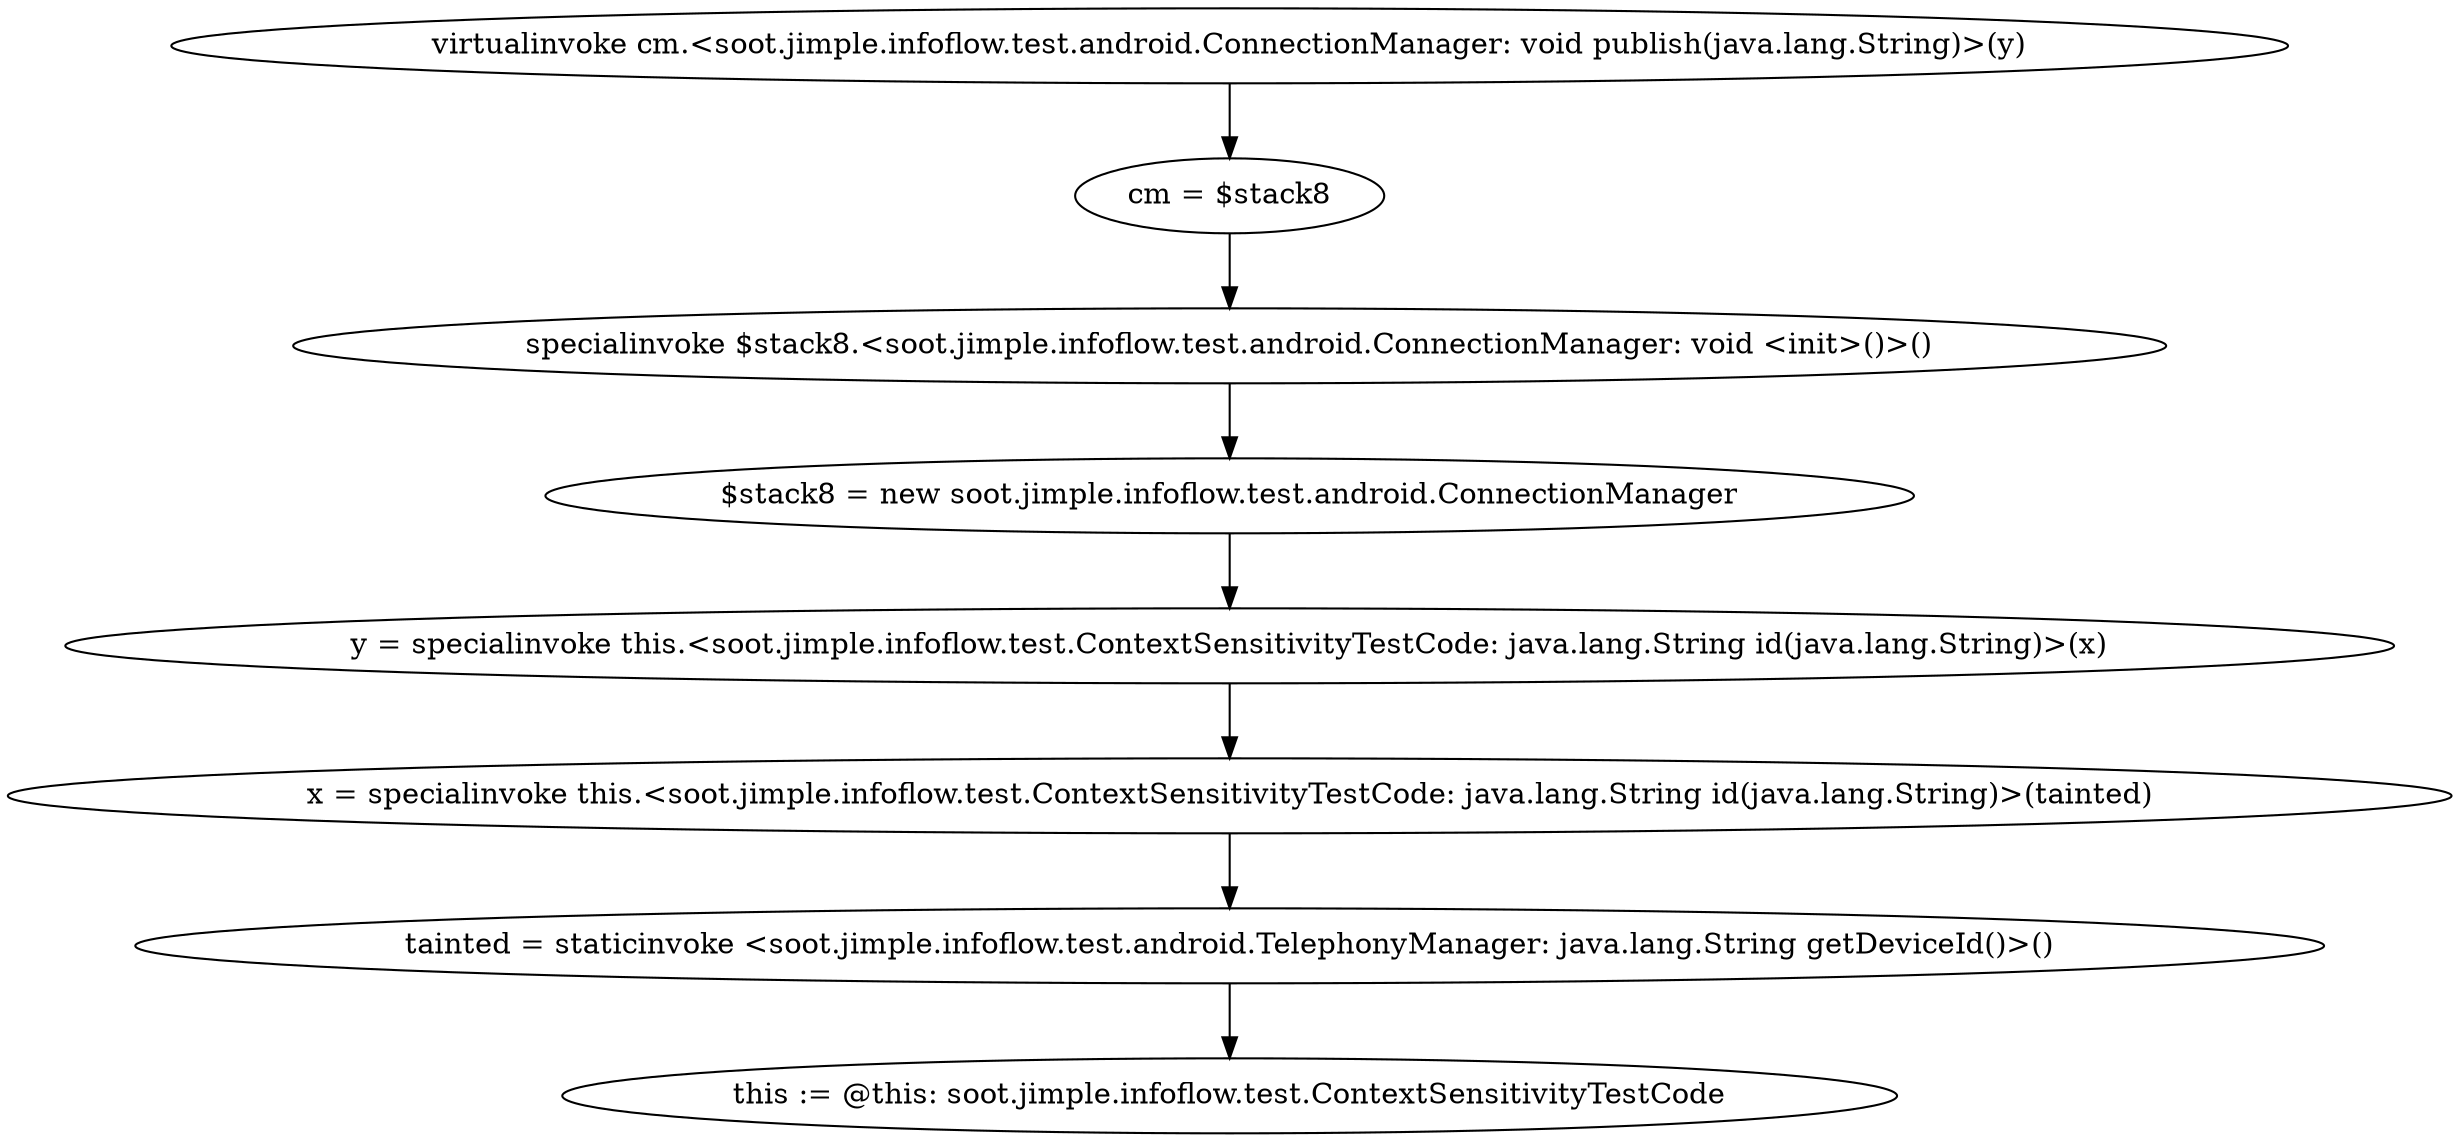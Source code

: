 digraph "" {
    "virtualinvoke cm.<soot.jimple.infoflow.test.android.ConnectionManager: void publish(java.lang.String)>(y)"
    "cm = $stack8"
    "virtualinvoke cm.<soot.jimple.infoflow.test.android.ConnectionManager: void publish(java.lang.String)>(y)"->"cm = $stack8";
    "specialinvoke $stack8.<soot.jimple.infoflow.test.android.ConnectionManager: void <init>()>()"
    "cm = $stack8"->"specialinvoke $stack8.<soot.jimple.infoflow.test.android.ConnectionManager: void <init>()>()";
    "$stack8 = new soot.jimple.infoflow.test.android.ConnectionManager"
    "specialinvoke $stack8.<soot.jimple.infoflow.test.android.ConnectionManager: void <init>()>()"->"$stack8 = new soot.jimple.infoflow.test.android.ConnectionManager";
    "y = specialinvoke this.<soot.jimple.infoflow.test.ContextSensitivityTestCode: java.lang.String id(java.lang.String)>(x)"
    "$stack8 = new soot.jimple.infoflow.test.android.ConnectionManager"->"y = specialinvoke this.<soot.jimple.infoflow.test.ContextSensitivityTestCode: java.lang.String id(java.lang.String)>(x)";
    "x = specialinvoke this.<soot.jimple.infoflow.test.ContextSensitivityTestCode: java.lang.String id(java.lang.String)>(tainted)"
    "y = specialinvoke this.<soot.jimple.infoflow.test.ContextSensitivityTestCode: java.lang.String id(java.lang.String)>(x)"->"x = specialinvoke this.<soot.jimple.infoflow.test.ContextSensitivityTestCode: java.lang.String id(java.lang.String)>(tainted)";
    "tainted = staticinvoke <soot.jimple.infoflow.test.android.TelephonyManager: java.lang.String getDeviceId()>()"
    "x = specialinvoke this.<soot.jimple.infoflow.test.ContextSensitivityTestCode: java.lang.String id(java.lang.String)>(tainted)"->"tainted = staticinvoke <soot.jimple.infoflow.test.android.TelephonyManager: java.lang.String getDeviceId()>()";
    "this := @this: soot.jimple.infoflow.test.ContextSensitivityTestCode"
    "tainted = staticinvoke <soot.jimple.infoflow.test.android.TelephonyManager: java.lang.String getDeviceId()>()"->"this := @this: soot.jimple.infoflow.test.ContextSensitivityTestCode";
}
